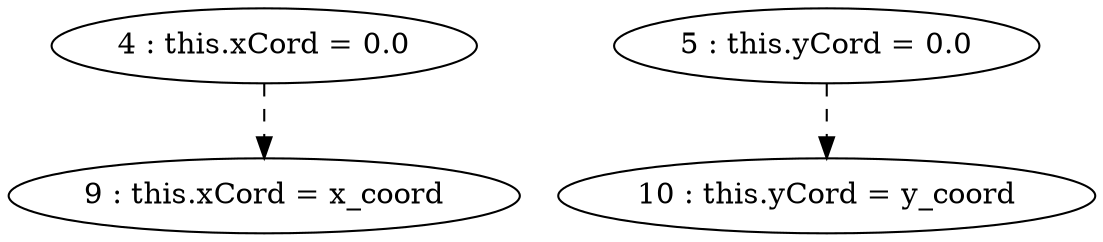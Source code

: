 digraph G {
"4 : this.xCord = 0.0"
"4 : this.xCord = 0.0" -> "9 : this.xCord = x_coord" [style=dashed]
"5 : this.yCord = 0.0"
"5 : this.yCord = 0.0" -> "10 : this.yCord = y_coord" [style=dashed]
"9 : this.xCord = x_coord"
"10 : this.yCord = y_coord"
}